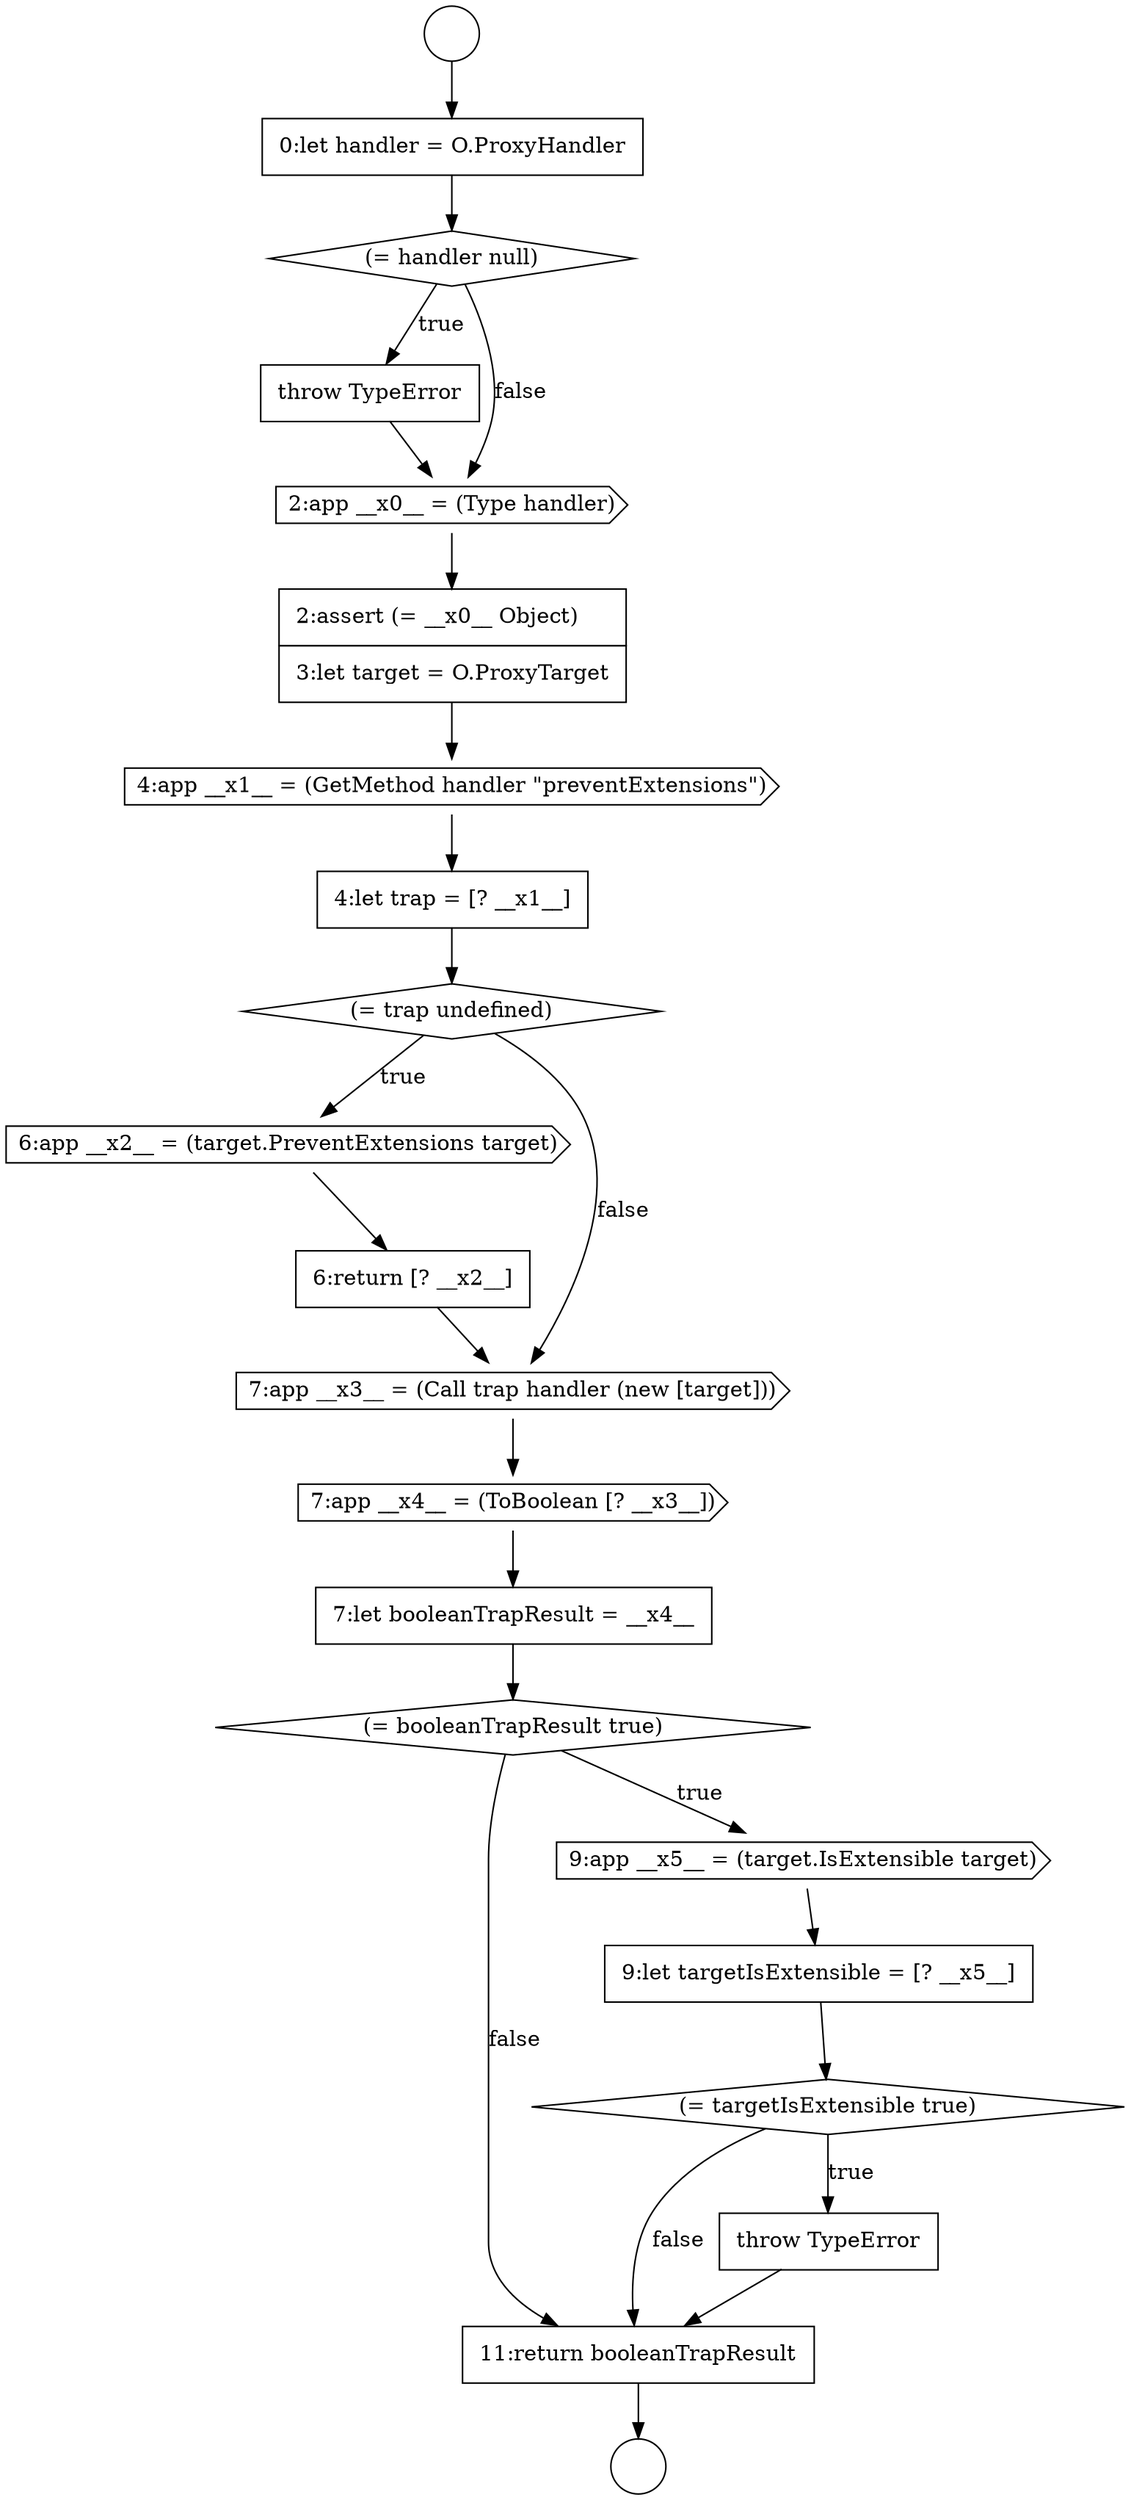 digraph {
  node2940 [shape=none, margin=0, label=<<font color="black">
    <table border="0" cellborder="1" cellspacing="0" cellpadding="10">
      <tr><td align="left">9:let targetIsExtensible = [? __x5__]</td></tr>
    </table>
  </font>> color="black" fillcolor="white" style=filled]
  node2933 [shape=cds, label=<<font color="black">6:app __x2__ = (target.PreventExtensions target)</font>> color="black" fillcolor="white" style=filled]
  node2929 [shape=none, margin=0, label=<<font color="black">
    <table border="0" cellborder="1" cellspacing="0" cellpadding="10">
      <tr><td align="left">2:assert (= __x0__ Object)</td></tr>
      <tr><td align="left">3:let target = O.ProxyTarget</td></tr>
    </table>
  </font>> color="black" fillcolor="white" style=filled]
  node2925 [shape=none, margin=0, label=<<font color="black">
    <table border="0" cellborder="1" cellspacing="0" cellpadding="10">
      <tr><td align="left">0:let handler = O.ProxyHandler</td></tr>
    </table>
  </font>> color="black" fillcolor="white" style=filled]
  node2937 [shape=none, margin=0, label=<<font color="black">
    <table border="0" cellborder="1" cellspacing="0" cellpadding="10">
      <tr><td align="left">7:let booleanTrapResult = __x4__</td></tr>
    </table>
  </font>> color="black" fillcolor="white" style=filled]
  node2932 [shape=diamond, label=<<font color="black">(= trap undefined)</font>> color="black" fillcolor="white" style=filled]
  node2926 [shape=diamond, label=<<font color="black">(= handler null)</font>> color="black" fillcolor="white" style=filled]
  node2938 [shape=diamond, label=<<font color="black">(= booleanTrapResult true)</font>> color="black" fillcolor="white" style=filled]
  node2935 [shape=cds, label=<<font color="black">7:app __x3__ = (Call trap handler (new [target]))</font>> color="black" fillcolor="white" style=filled]
  node2943 [shape=none, margin=0, label=<<font color="black">
    <table border="0" cellborder="1" cellspacing="0" cellpadding="10">
      <tr><td align="left">11:return booleanTrapResult</td></tr>
    </table>
  </font>> color="black" fillcolor="white" style=filled]
  node2931 [shape=none, margin=0, label=<<font color="black">
    <table border="0" cellborder="1" cellspacing="0" cellpadding="10">
      <tr><td align="left">4:let trap = [? __x1__]</td></tr>
    </table>
  </font>> color="black" fillcolor="white" style=filled]
  node2927 [shape=none, margin=0, label=<<font color="black">
    <table border="0" cellborder="1" cellspacing="0" cellpadding="10">
      <tr><td align="left">throw TypeError</td></tr>
    </table>
  </font>> color="black" fillcolor="white" style=filled]
  node2942 [shape=none, margin=0, label=<<font color="black">
    <table border="0" cellborder="1" cellspacing="0" cellpadding="10">
      <tr><td align="left">throw TypeError</td></tr>
    </table>
  </font>> color="black" fillcolor="white" style=filled]
  node2939 [shape=cds, label=<<font color="black">9:app __x5__ = (target.IsExtensible target)</font>> color="black" fillcolor="white" style=filled]
  node2924 [shape=circle label=" " color="black" fillcolor="white" style=filled]
  node2934 [shape=none, margin=0, label=<<font color="black">
    <table border="0" cellborder="1" cellspacing="0" cellpadding="10">
      <tr><td align="left">6:return [? __x2__]</td></tr>
    </table>
  </font>> color="black" fillcolor="white" style=filled]
  node2930 [shape=cds, label=<<font color="black">4:app __x1__ = (GetMethod handler &quot;preventExtensions&quot;)</font>> color="black" fillcolor="white" style=filled]
  node2936 [shape=cds, label=<<font color="black">7:app __x4__ = (ToBoolean [? __x3__])</font>> color="black" fillcolor="white" style=filled]
  node2941 [shape=diamond, label=<<font color="black">(= targetIsExtensible true)</font>> color="black" fillcolor="white" style=filled]
  node2923 [shape=circle label=" " color="black" fillcolor="white" style=filled]
  node2928 [shape=cds, label=<<font color="black">2:app __x0__ = (Type handler)</font>> color="black" fillcolor="white" style=filled]
  node2929 -> node2930 [ color="black"]
  node2941 -> node2942 [label=<<font color="black">true</font>> color="black"]
  node2941 -> node2943 [label=<<font color="black">false</font>> color="black"]
  node2931 -> node2932 [ color="black"]
  node2932 -> node2933 [label=<<font color="black">true</font>> color="black"]
  node2932 -> node2935 [label=<<font color="black">false</font>> color="black"]
  node2940 -> node2941 [ color="black"]
  node2927 -> node2928 [ color="black"]
  node2934 -> node2935 [ color="black"]
  node2928 -> node2929 [ color="black"]
  node2935 -> node2936 [ color="black"]
  node2942 -> node2943 [ color="black"]
  node2925 -> node2926 [ color="black"]
  node2943 -> node2924 [ color="black"]
  node2933 -> node2934 [ color="black"]
  node2938 -> node2939 [label=<<font color="black">true</font>> color="black"]
  node2938 -> node2943 [label=<<font color="black">false</font>> color="black"]
  node2939 -> node2940 [ color="black"]
  node2926 -> node2927 [label=<<font color="black">true</font>> color="black"]
  node2926 -> node2928 [label=<<font color="black">false</font>> color="black"]
  node2937 -> node2938 [ color="black"]
  node2936 -> node2937 [ color="black"]
  node2930 -> node2931 [ color="black"]
  node2923 -> node2925 [ color="black"]
}
